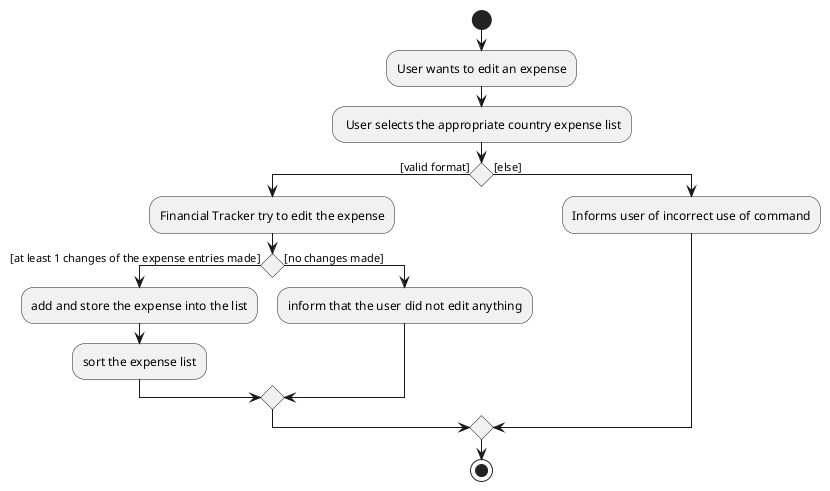 @startuml
start
:User wants to edit an expense;

- User selects the appropriate country expense list

if () then ([valid format])
    :Financial Tracker try to edit the expense;
    if () then ([at least 1 changes of the expense entries made])
        :add and store the expense into the list;
        :sort the expense list;
    else ([no changes made])
        :inform that the user did not edit anything;
    endif

else ([else])
    :Informs user of incorrect use of command;
endif
stop
@enduml